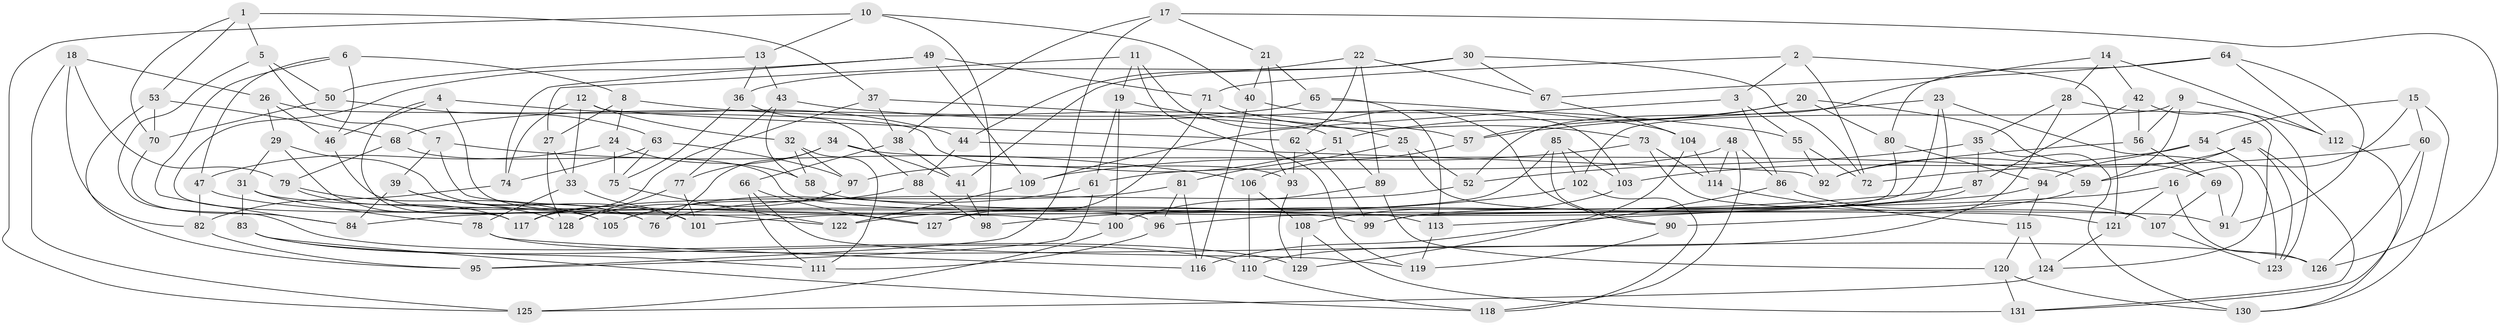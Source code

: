 // coarse degree distribution, {4: 0.42168674698795183, 6: 0.5542168674698795, 5: 0.024096385542168676}
// Generated by graph-tools (version 1.1) at 2025/24/03/03/25 07:24:26]
// undirected, 131 vertices, 262 edges
graph export_dot {
graph [start="1"]
  node [color=gray90,style=filled];
  1;
  2;
  3;
  4;
  5;
  6;
  7;
  8;
  9;
  10;
  11;
  12;
  13;
  14;
  15;
  16;
  17;
  18;
  19;
  20;
  21;
  22;
  23;
  24;
  25;
  26;
  27;
  28;
  29;
  30;
  31;
  32;
  33;
  34;
  35;
  36;
  37;
  38;
  39;
  40;
  41;
  42;
  43;
  44;
  45;
  46;
  47;
  48;
  49;
  50;
  51;
  52;
  53;
  54;
  55;
  56;
  57;
  58;
  59;
  60;
  61;
  62;
  63;
  64;
  65;
  66;
  67;
  68;
  69;
  70;
  71;
  72;
  73;
  74;
  75;
  76;
  77;
  78;
  79;
  80;
  81;
  82;
  83;
  84;
  85;
  86;
  87;
  88;
  89;
  90;
  91;
  92;
  93;
  94;
  95;
  96;
  97;
  98;
  99;
  100;
  101;
  102;
  103;
  104;
  105;
  106;
  107;
  108;
  109;
  110;
  111;
  112;
  113;
  114;
  115;
  116;
  117;
  118;
  119;
  120;
  121;
  122;
  123;
  124;
  125;
  126;
  127;
  128;
  129;
  130;
  131;
  1 -- 70;
  1 -- 37;
  1 -- 53;
  1 -- 5;
  2 -- 3;
  2 -- 121;
  2 -- 71;
  2 -- 72;
  3 -- 86;
  3 -- 109;
  3 -- 55;
  4 -- 105;
  4 -- 44;
  4 -- 46;
  4 -- 96;
  5 -- 129;
  5 -- 7;
  5 -- 50;
  6 -- 8;
  6 -- 84;
  6 -- 46;
  6 -- 47;
  7 -- 100;
  7 -- 39;
  7 -- 106;
  8 -- 24;
  8 -- 27;
  8 -- 57;
  9 -- 56;
  9 -- 112;
  9 -- 59;
  9 -- 102;
  10 -- 13;
  10 -- 98;
  10 -- 125;
  10 -- 40;
  11 -- 19;
  11 -- 27;
  11 -- 119;
  11 -- 90;
  12 -- 32;
  12 -- 62;
  12 -- 74;
  12 -- 33;
  13 -- 43;
  13 -- 36;
  13 -- 50;
  14 -- 42;
  14 -- 52;
  14 -- 112;
  14 -- 28;
  15 -- 60;
  15 -- 54;
  15 -- 16;
  15 -- 130;
  16 -- 84;
  16 -- 126;
  16 -- 121;
  17 -- 95;
  17 -- 38;
  17 -- 21;
  17 -- 126;
  18 -- 79;
  18 -- 26;
  18 -- 125;
  18 -- 82;
  19 -- 25;
  19 -- 61;
  19 -- 100;
  20 -- 80;
  20 -- 57;
  20 -- 51;
  20 -- 69;
  21 -- 40;
  21 -- 65;
  21 -- 93;
  22 -- 67;
  22 -- 44;
  22 -- 62;
  22 -- 89;
  23 -- 96;
  23 -- 99;
  23 -- 91;
  23 -- 57;
  24 -- 75;
  24 -- 58;
  24 -- 47;
  25 -- 107;
  25 -- 52;
  25 -- 81;
  26 -- 29;
  26 -- 93;
  26 -- 46;
  27 -- 33;
  27 -- 128;
  28 -- 35;
  28 -- 110;
  28 -- 124;
  29 -- 31;
  29 -- 122;
  29 -- 128;
  30 -- 67;
  30 -- 72;
  30 -- 36;
  30 -- 41;
  31 -- 99;
  31 -- 78;
  31 -- 83;
  32 -- 111;
  32 -- 58;
  32 -- 97;
  33 -- 101;
  33 -- 78;
  34 -- 77;
  34 -- 41;
  34 -- 76;
  34 -- 59;
  35 -- 52;
  35 -- 130;
  35 -- 87;
  36 -- 88;
  36 -- 75;
  37 -- 117;
  37 -- 51;
  37 -- 38;
  38 -- 41;
  38 -- 66;
  39 -- 84;
  39 -- 76;
  39 -- 101;
  40 -- 116;
  40 -- 103;
  41 -- 98;
  42 -- 123;
  42 -- 87;
  42 -- 56;
  43 -- 58;
  43 -- 55;
  43 -- 77;
  44 -- 88;
  44 -- 92;
  45 -- 59;
  45 -- 123;
  45 -- 92;
  45 -- 131;
  46 -- 76;
  47 -- 127;
  47 -- 82;
  48 -- 114;
  48 -- 61;
  48 -- 86;
  48 -- 118;
  49 -- 109;
  49 -- 74;
  49 -- 71;
  49 -- 117;
  50 -- 63;
  50 -- 70;
  51 -- 89;
  51 -- 97;
  52 -- 76;
  53 -- 95;
  53 -- 68;
  53 -- 70;
  54 -- 123;
  54 -- 103;
  54 -- 94;
  55 -- 72;
  55 -- 92;
  56 -- 69;
  56 -- 92;
  57 -- 106;
  58 -- 121;
  59 -- 90;
  60 -- 131;
  60 -- 126;
  60 -- 72;
  61 -- 95;
  61 -- 105;
  62 -- 93;
  62 -- 99;
  63 -- 97;
  63 -- 74;
  63 -- 75;
  64 -- 67;
  64 -- 91;
  64 -- 112;
  64 -- 80;
  65 -- 68;
  65 -- 104;
  65 -- 113;
  66 -- 111;
  66 -- 127;
  66 -- 119;
  67 -- 104;
  68 -- 113;
  68 -- 79;
  69 -- 91;
  69 -- 107;
  70 -- 84;
  71 -- 127;
  71 -- 73;
  73 -- 91;
  73 -- 109;
  73 -- 114;
  74 -- 82;
  75 -- 122;
  77 -- 101;
  77 -- 128;
  78 -- 126;
  78 -- 116;
  79 -- 105;
  79 -- 117;
  80 -- 94;
  80 -- 127;
  81 -- 96;
  81 -- 116;
  81 -- 117;
  82 -- 95;
  83 -- 110;
  83 -- 111;
  83 -- 118;
  85 -- 103;
  85 -- 102;
  85 -- 101;
  85 -- 90;
  86 -- 107;
  86 -- 116;
  87 -- 98;
  87 -- 99;
  88 -- 98;
  88 -- 105;
  89 -- 100;
  89 -- 120;
  90 -- 119;
  93 -- 129;
  94 -- 113;
  94 -- 115;
  96 -- 111;
  97 -- 128;
  100 -- 125;
  102 -- 118;
  102 -- 122;
  103 -- 108;
  104 -- 129;
  104 -- 114;
  106 -- 108;
  106 -- 110;
  107 -- 123;
  108 -- 129;
  108 -- 131;
  109 -- 122;
  110 -- 118;
  112 -- 130;
  113 -- 119;
  114 -- 115;
  115 -- 124;
  115 -- 120;
  120 -- 130;
  120 -- 131;
  121 -- 124;
  124 -- 125;
}
